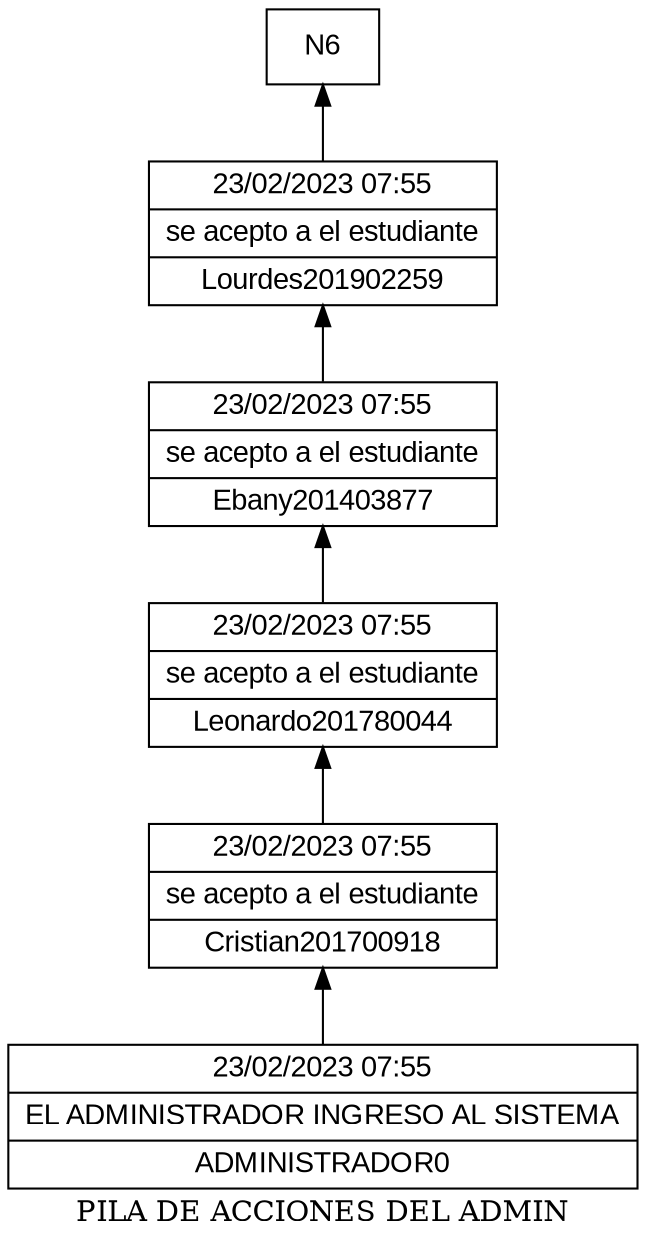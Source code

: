 digraph G {
rankdir=BT;
node [shape=box];
node [shape=record fontname=Arial]
label = "PILA DE ACCIONES DEL ADMIN";
N5[label="{23/02/2023      07:55     |se acepto a el estudiante|Lourdes201902259}"];
N1->N2;
N4[label="{23/02/2023      07:55     |se acepto a el estudiante|Ebany201403877}"];
N2->N3;
N3[label="{23/02/2023      07:55     |se acepto a el estudiante|Leonardo201780044}"];
N3->N4;
N2[label="{23/02/2023      07:55     |se acepto a el estudiante|Cristian201700918}"];
N4->N5;
N1[label="{23/02/2023      07:55     |EL ADMINISTRADOR INGRESO AL SISTEMA|ADMINISTRADOR0}"];
N5->N6;
}
